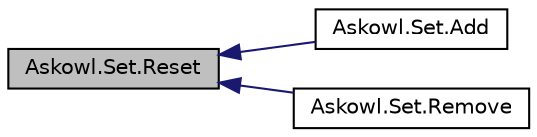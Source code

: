 digraph "Askowl.Set.Reset"
{
 // INTERACTIVE_SVG=YES
  bgcolor="transparent";
  edge [fontname="Helvetica",fontsize="10",labelfontname="Helvetica",labelfontsize="10"];
  node [fontname="Helvetica",fontsize="10",shape=record];
  rankdir="LR";
  Node13 [label="Askowl.Set.Reset",height=0.2,width=0.4,color="black", fillcolor="grey75", style="filled", fontcolor="black"];
  Node13 -> Node14 [dir="back",color="midnightblue",fontsize="10",style="solid",fontname="Helvetica"];
  Node14 [label="Askowl.Set.Add",height=0.2,width=0.4,color="black",URL="$class_askowl_1_1_set.html#abc469fcb00f155e30c68d63e6cc16ee3",tooltip="Add one entry to those open for selection "];
  Node13 -> Node15 [dir="back",color="midnightblue",fontsize="10",style="solid",fontname="Helvetica"];
  Node15 [label="Askowl.Set.Remove",height=0.2,width=0.4,color="black",URL="$class_askowl_1_1_set.html#a77b308889950dc00ac944a646c8c280c",tooltip="Remove one entry to those open for selection "];
}
